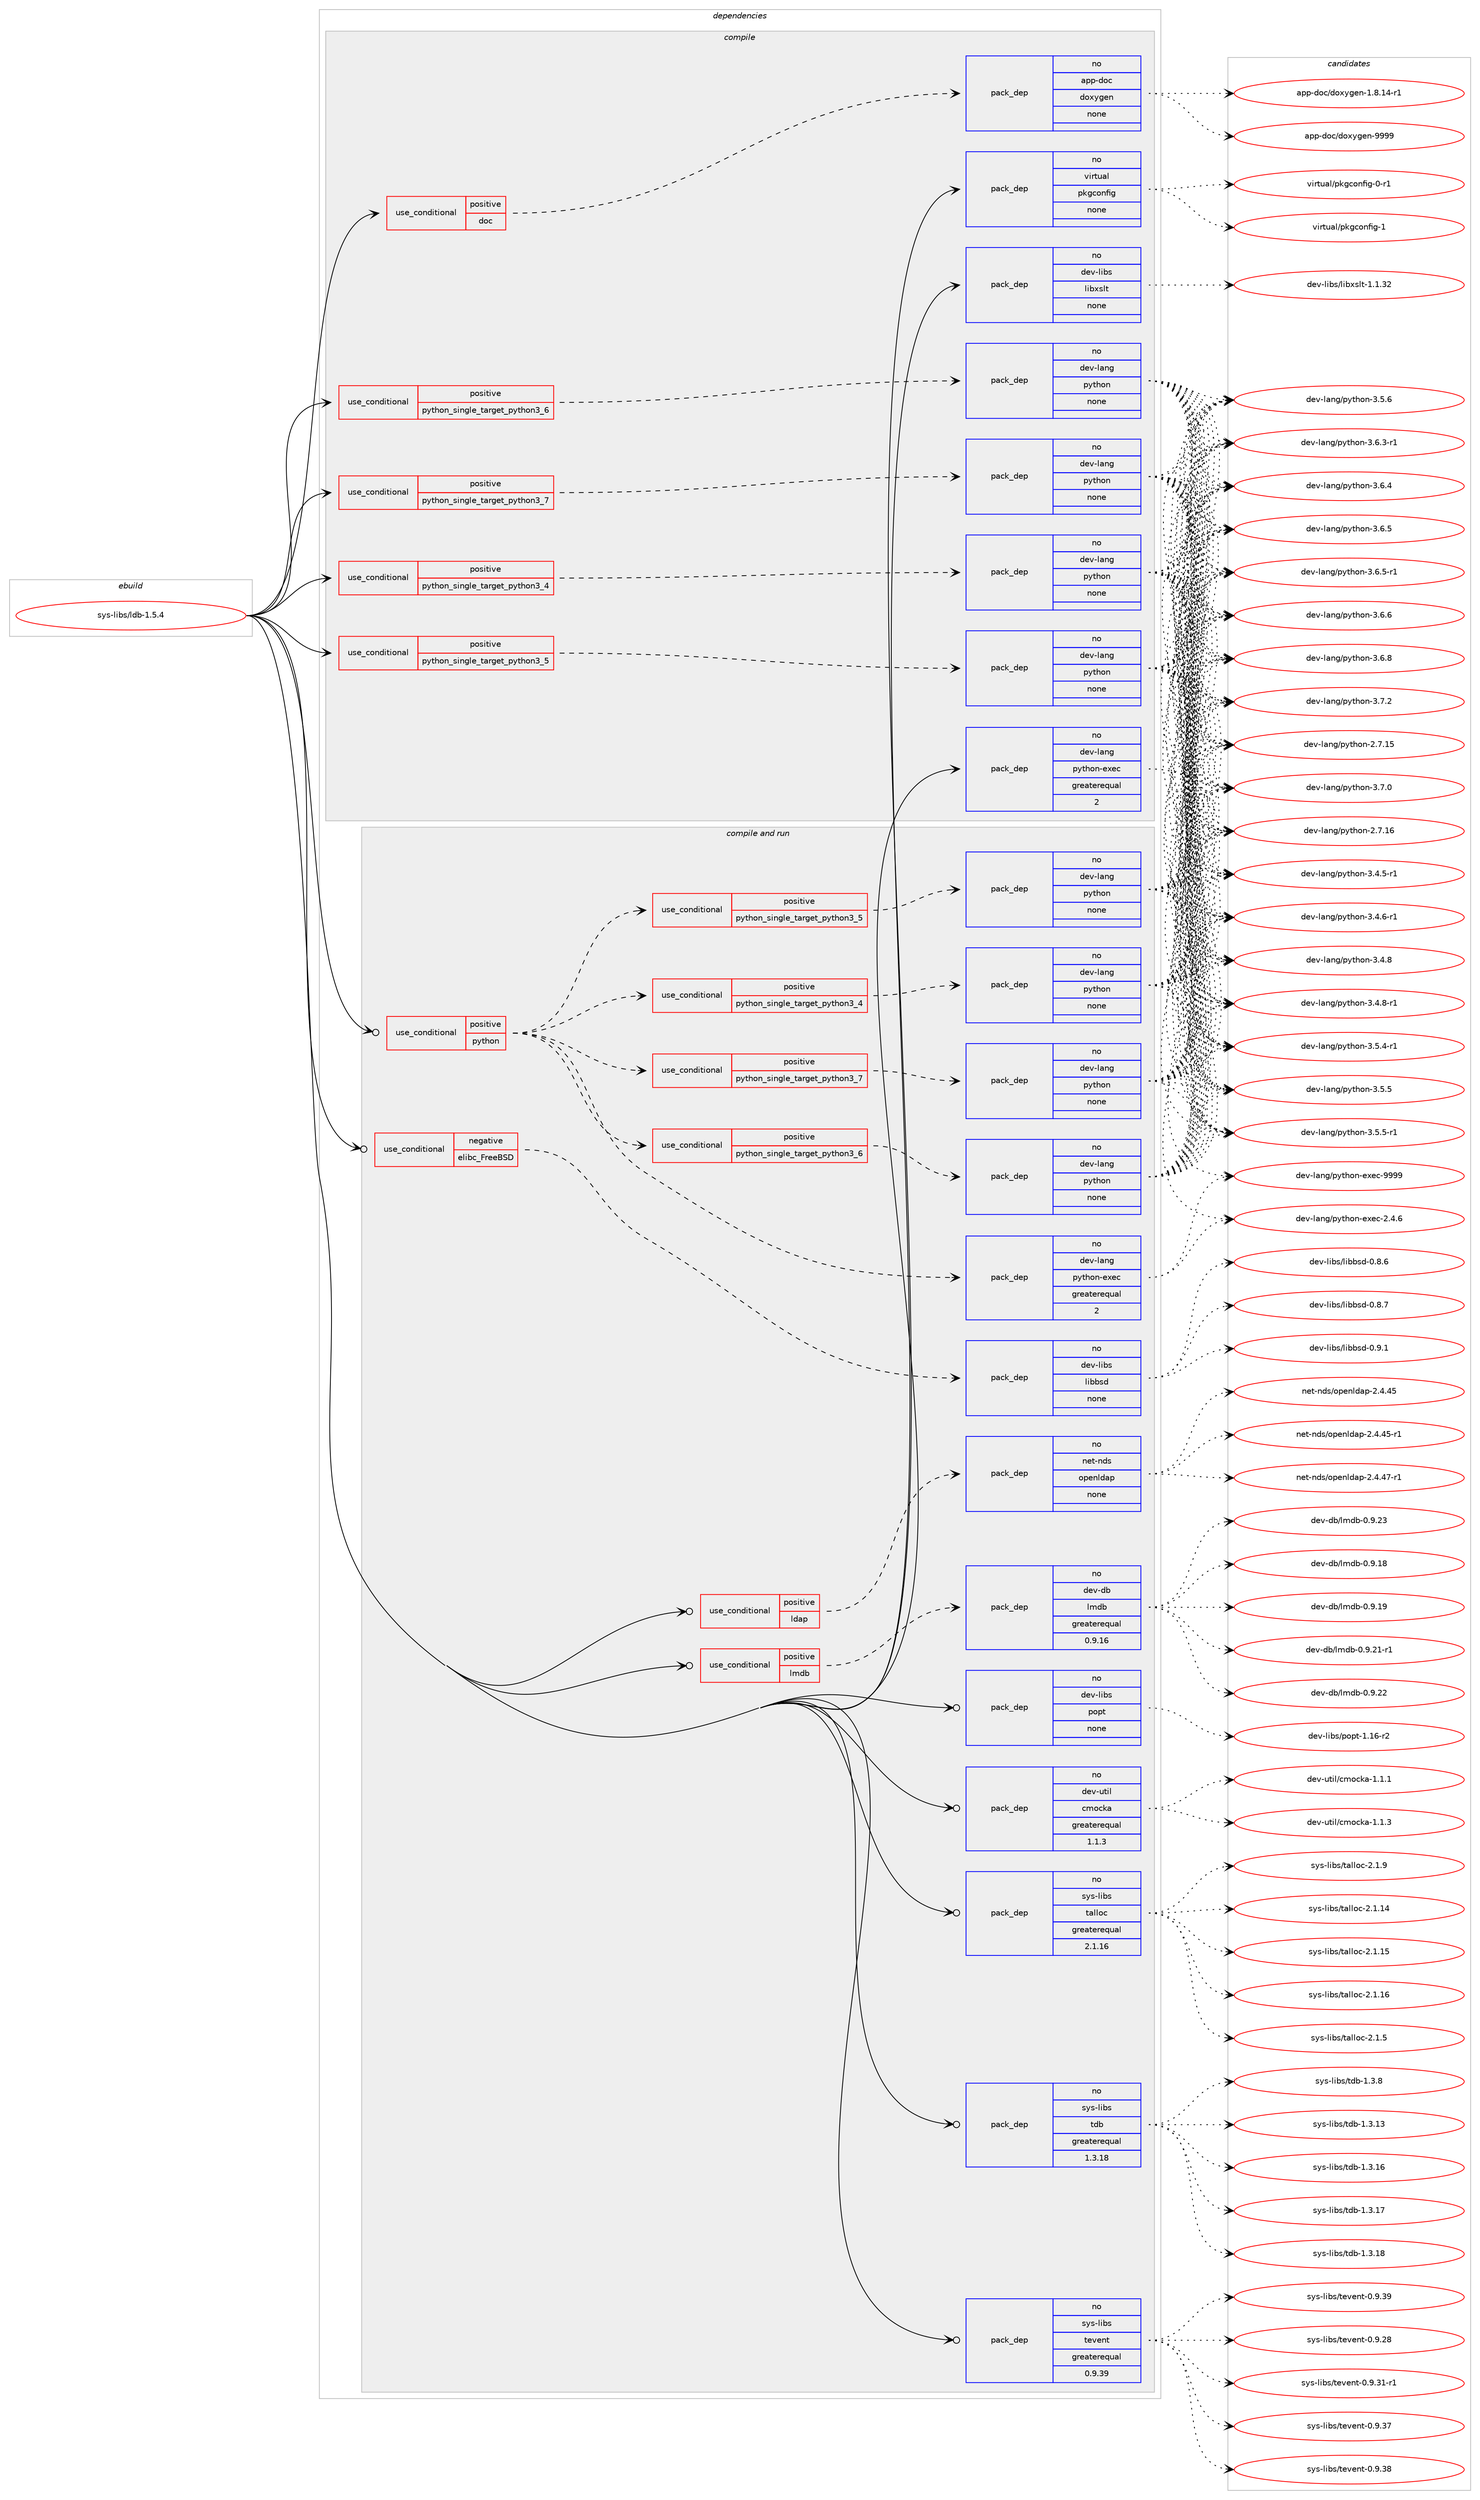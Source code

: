 digraph prolog {

# *************
# Graph options
# *************

newrank=true;
concentrate=true;
compound=true;
graph [rankdir=LR,fontname=Helvetica,fontsize=10,ranksep=1.5];#, ranksep=2.5, nodesep=0.2];
edge  [arrowhead=vee];
node  [fontname=Helvetica,fontsize=10];

# **********
# The ebuild
# **********

subgraph cluster_leftcol {
color=gray;
rank=same;
label=<<i>ebuild</i>>;
id [label="sys-libs/ldb-1.5.4", color=red, width=4, href="../sys-libs/ldb-1.5.4.svg"];
}

# ****************
# The dependencies
# ****************

subgraph cluster_midcol {
color=gray;
label=<<i>dependencies</i>>;
subgraph cluster_compile {
fillcolor="#eeeeee";
style=filled;
label=<<i>compile</i>>;
subgraph cond461772 {
dependency1737654 [label=<<TABLE BORDER="0" CELLBORDER="1" CELLSPACING="0" CELLPADDING="4"><TR><TD ROWSPAN="3" CELLPADDING="10">use_conditional</TD></TR><TR><TD>positive</TD></TR><TR><TD>doc</TD></TR></TABLE>>, shape=none, color=red];
subgraph pack1247271 {
dependency1737655 [label=<<TABLE BORDER="0" CELLBORDER="1" CELLSPACING="0" CELLPADDING="4" WIDTH="220"><TR><TD ROWSPAN="6" CELLPADDING="30">pack_dep</TD></TR><TR><TD WIDTH="110">no</TD></TR><TR><TD>app-doc</TD></TR><TR><TD>doxygen</TD></TR><TR><TD>none</TD></TR><TR><TD></TD></TR></TABLE>>, shape=none, color=blue];
}
dependency1737654:e -> dependency1737655:w [weight=20,style="dashed",arrowhead="vee"];
}
id:e -> dependency1737654:w [weight=20,style="solid",arrowhead="vee"];
subgraph cond461773 {
dependency1737656 [label=<<TABLE BORDER="0" CELLBORDER="1" CELLSPACING="0" CELLPADDING="4"><TR><TD ROWSPAN="3" CELLPADDING="10">use_conditional</TD></TR><TR><TD>positive</TD></TR><TR><TD>python_single_target_python3_4</TD></TR></TABLE>>, shape=none, color=red];
subgraph pack1247272 {
dependency1737657 [label=<<TABLE BORDER="0" CELLBORDER="1" CELLSPACING="0" CELLPADDING="4" WIDTH="220"><TR><TD ROWSPAN="6" CELLPADDING="30">pack_dep</TD></TR><TR><TD WIDTH="110">no</TD></TR><TR><TD>dev-lang</TD></TR><TR><TD>python</TD></TR><TR><TD>none</TD></TR><TR><TD></TD></TR></TABLE>>, shape=none, color=blue];
}
dependency1737656:e -> dependency1737657:w [weight=20,style="dashed",arrowhead="vee"];
}
id:e -> dependency1737656:w [weight=20,style="solid",arrowhead="vee"];
subgraph cond461774 {
dependency1737658 [label=<<TABLE BORDER="0" CELLBORDER="1" CELLSPACING="0" CELLPADDING="4"><TR><TD ROWSPAN="3" CELLPADDING="10">use_conditional</TD></TR><TR><TD>positive</TD></TR><TR><TD>python_single_target_python3_5</TD></TR></TABLE>>, shape=none, color=red];
subgraph pack1247273 {
dependency1737659 [label=<<TABLE BORDER="0" CELLBORDER="1" CELLSPACING="0" CELLPADDING="4" WIDTH="220"><TR><TD ROWSPAN="6" CELLPADDING="30">pack_dep</TD></TR><TR><TD WIDTH="110">no</TD></TR><TR><TD>dev-lang</TD></TR><TR><TD>python</TD></TR><TR><TD>none</TD></TR><TR><TD></TD></TR></TABLE>>, shape=none, color=blue];
}
dependency1737658:e -> dependency1737659:w [weight=20,style="dashed",arrowhead="vee"];
}
id:e -> dependency1737658:w [weight=20,style="solid",arrowhead="vee"];
subgraph cond461775 {
dependency1737660 [label=<<TABLE BORDER="0" CELLBORDER="1" CELLSPACING="0" CELLPADDING="4"><TR><TD ROWSPAN="3" CELLPADDING="10">use_conditional</TD></TR><TR><TD>positive</TD></TR><TR><TD>python_single_target_python3_6</TD></TR></TABLE>>, shape=none, color=red];
subgraph pack1247274 {
dependency1737661 [label=<<TABLE BORDER="0" CELLBORDER="1" CELLSPACING="0" CELLPADDING="4" WIDTH="220"><TR><TD ROWSPAN="6" CELLPADDING="30">pack_dep</TD></TR><TR><TD WIDTH="110">no</TD></TR><TR><TD>dev-lang</TD></TR><TR><TD>python</TD></TR><TR><TD>none</TD></TR><TR><TD></TD></TR></TABLE>>, shape=none, color=blue];
}
dependency1737660:e -> dependency1737661:w [weight=20,style="dashed",arrowhead="vee"];
}
id:e -> dependency1737660:w [weight=20,style="solid",arrowhead="vee"];
subgraph cond461776 {
dependency1737662 [label=<<TABLE BORDER="0" CELLBORDER="1" CELLSPACING="0" CELLPADDING="4"><TR><TD ROWSPAN="3" CELLPADDING="10">use_conditional</TD></TR><TR><TD>positive</TD></TR><TR><TD>python_single_target_python3_7</TD></TR></TABLE>>, shape=none, color=red];
subgraph pack1247275 {
dependency1737663 [label=<<TABLE BORDER="0" CELLBORDER="1" CELLSPACING="0" CELLPADDING="4" WIDTH="220"><TR><TD ROWSPAN="6" CELLPADDING="30">pack_dep</TD></TR><TR><TD WIDTH="110">no</TD></TR><TR><TD>dev-lang</TD></TR><TR><TD>python</TD></TR><TR><TD>none</TD></TR><TR><TD></TD></TR></TABLE>>, shape=none, color=blue];
}
dependency1737662:e -> dependency1737663:w [weight=20,style="dashed",arrowhead="vee"];
}
id:e -> dependency1737662:w [weight=20,style="solid",arrowhead="vee"];
subgraph pack1247276 {
dependency1737664 [label=<<TABLE BORDER="0" CELLBORDER="1" CELLSPACING="0" CELLPADDING="4" WIDTH="220"><TR><TD ROWSPAN="6" CELLPADDING="30">pack_dep</TD></TR><TR><TD WIDTH="110">no</TD></TR><TR><TD>dev-lang</TD></TR><TR><TD>python-exec</TD></TR><TR><TD>greaterequal</TD></TR><TR><TD>2</TD></TR></TABLE>>, shape=none, color=blue];
}
id:e -> dependency1737664:w [weight=20,style="solid",arrowhead="vee"];
subgraph pack1247277 {
dependency1737665 [label=<<TABLE BORDER="0" CELLBORDER="1" CELLSPACING="0" CELLPADDING="4" WIDTH="220"><TR><TD ROWSPAN="6" CELLPADDING="30">pack_dep</TD></TR><TR><TD WIDTH="110">no</TD></TR><TR><TD>dev-libs</TD></TR><TR><TD>libxslt</TD></TR><TR><TD>none</TD></TR><TR><TD></TD></TR></TABLE>>, shape=none, color=blue];
}
id:e -> dependency1737665:w [weight=20,style="solid",arrowhead="vee"];
subgraph pack1247278 {
dependency1737666 [label=<<TABLE BORDER="0" CELLBORDER="1" CELLSPACING="0" CELLPADDING="4" WIDTH="220"><TR><TD ROWSPAN="6" CELLPADDING="30">pack_dep</TD></TR><TR><TD WIDTH="110">no</TD></TR><TR><TD>virtual</TD></TR><TR><TD>pkgconfig</TD></TR><TR><TD>none</TD></TR><TR><TD></TD></TR></TABLE>>, shape=none, color=blue];
}
id:e -> dependency1737666:w [weight=20,style="solid",arrowhead="vee"];
}
subgraph cluster_compileandrun {
fillcolor="#eeeeee";
style=filled;
label=<<i>compile and run</i>>;
subgraph cond461777 {
dependency1737667 [label=<<TABLE BORDER="0" CELLBORDER="1" CELLSPACING="0" CELLPADDING="4"><TR><TD ROWSPAN="3" CELLPADDING="10">use_conditional</TD></TR><TR><TD>negative</TD></TR><TR><TD>elibc_FreeBSD</TD></TR></TABLE>>, shape=none, color=red];
subgraph pack1247279 {
dependency1737668 [label=<<TABLE BORDER="0" CELLBORDER="1" CELLSPACING="0" CELLPADDING="4" WIDTH="220"><TR><TD ROWSPAN="6" CELLPADDING="30">pack_dep</TD></TR><TR><TD WIDTH="110">no</TD></TR><TR><TD>dev-libs</TD></TR><TR><TD>libbsd</TD></TR><TR><TD>none</TD></TR><TR><TD></TD></TR></TABLE>>, shape=none, color=blue];
}
dependency1737667:e -> dependency1737668:w [weight=20,style="dashed",arrowhead="vee"];
}
id:e -> dependency1737667:w [weight=20,style="solid",arrowhead="odotvee"];
subgraph cond461778 {
dependency1737669 [label=<<TABLE BORDER="0" CELLBORDER="1" CELLSPACING="0" CELLPADDING="4"><TR><TD ROWSPAN="3" CELLPADDING="10">use_conditional</TD></TR><TR><TD>positive</TD></TR><TR><TD>ldap</TD></TR></TABLE>>, shape=none, color=red];
subgraph pack1247280 {
dependency1737670 [label=<<TABLE BORDER="0" CELLBORDER="1" CELLSPACING="0" CELLPADDING="4" WIDTH="220"><TR><TD ROWSPAN="6" CELLPADDING="30">pack_dep</TD></TR><TR><TD WIDTH="110">no</TD></TR><TR><TD>net-nds</TD></TR><TR><TD>openldap</TD></TR><TR><TD>none</TD></TR><TR><TD></TD></TR></TABLE>>, shape=none, color=blue];
}
dependency1737669:e -> dependency1737670:w [weight=20,style="dashed",arrowhead="vee"];
}
id:e -> dependency1737669:w [weight=20,style="solid",arrowhead="odotvee"];
subgraph cond461779 {
dependency1737671 [label=<<TABLE BORDER="0" CELLBORDER="1" CELLSPACING="0" CELLPADDING="4"><TR><TD ROWSPAN="3" CELLPADDING="10">use_conditional</TD></TR><TR><TD>positive</TD></TR><TR><TD>lmdb</TD></TR></TABLE>>, shape=none, color=red];
subgraph pack1247281 {
dependency1737672 [label=<<TABLE BORDER="0" CELLBORDER="1" CELLSPACING="0" CELLPADDING="4" WIDTH="220"><TR><TD ROWSPAN="6" CELLPADDING="30">pack_dep</TD></TR><TR><TD WIDTH="110">no</TD></TR><TR><TD>dev-db</TD></TR><TR><TD>lmdb</TD></TR><TR><TD>greaterequal</TD></TR><TR><TD>0.9.16</TD></TR></TABLE>>, shape=none, color=blue];
}
dependency1737671:e -> dependency1737672:w [weight=20,style="dashed",arrowhead="vee"];
}
id:e -> dependency1737671:w [weight=20,style="solid",arrowhead="odotvee"];
subgraph cond461780 {
dependency1737673 [label=<<TABLE BORDER="0" CELLBORDER="1" CELLSPACING="0" CELLPADDING="4"><TR><TD ROWSPAN="3" CELLPADDING="10">use_conditional</TD></TR><TR><TD>positive</TD></TR><TR><TD>python</TD></TR></TABLE>>, shape=none, color=red];
subgraph cond461781 {
dependency1737674 [label=<<TABLE BORDER="0" CELLBORDER="1" CELLSPACING="0" CELLPADDING="4"><TR><TD ROWSPAN="3" CELLPADDING="10">use_conditional</TD></TR><TR><TD>positive</TD></TR><TR><TD>python_single_target_python3_4</TD></TR></TABLE>>, shape=none, color=red];
subgraph pack1247282 {
dependency1737675 [label=<<TABLE BORDER="0" CELLBORDER="1" CELLSPACING="0" CELLPADDING="4" WIDTH="220"><TR><TD ROWSPAN="6" CELLPADDING="30">pack_dep</TD></TR><TR><TD WIDTH="110">no</TD></TR><TR><TD>dev-lang</TD></TR><TR><TD>python</TD></TR><TR><TD>none</TD></TR><TR><TD></TD></TR></TABLE>>, shape=none, color=blue];
}
dependency1737674:e -> dependency1737675:w [weight=20,style="dashed",arrowhead="vee"];
}
dependency1737673:e -> dependency1737674:w [weight=20,style="dashed",arrowhead="vee"];
subgraph cond461782 {
dependency1737676 [label=<<TABLE BORDER="0" CELLBORDER="1" CELLSPACING="0" CELLPADDING="4"><TR><TD ROWSPAN="3" CELLPADDING="10">use_conditional</TD></TR><TR><TD>positive</TD></TR><TR><TD>python_single_target_python3_5</TD></TR></TABLE>>, shape=none, color=red];
subgraph pack1247283 {
dependency1737677 [label=<<TABLE BORDER="0" CELLBORDER="1" CELLSPACING="0" CELLPADDING="4" WIDTH="220"><TR><TD ROWSPAN="6" CELLPADDING="30">pack_dep</TD></TR><TR><TD WIDTH="110">no</TD></TR><TR><TD>dev-lang</TD></TR><TR><TD>python</TD></TR><TR><TD>none</TD></TR><TR><TD></TD></TR></TABLE>>, shape=none, color=blue];
}
dependency1737676:e -> dependency1737677:w [weight=20,style="dashed",arrowhead="vee"];
}
dependency1737673:e -> dependency1737676:w [weight=20,style="dashed",arrowhead="vee"];
subgraph cond461783 {
dependency1737678 [label=<<TABLE BORDER="0" CELLBORDER="1" CELLSPACING="0" CELLPADDING="4"><TR><TD ROWSPAN="3" CELLPADDING="10">use_conditional</TD></TR><TR><TD>positive</TD></TR><TR><TD>python_single_target_python3_6</TD></TR></TABLE>>, shape=none, color=red];
subgraph pack1247284 {
dependency1737679 [label=<<TABLE BORDER="0" CELLBORDER="1" CELLSPACING="0" CELLPADDING="4" WIDTH="220"><TR><TD ROWSPAN="6" CELLPADDING="30">pack_dep</TD></TR><TR><TD WIDTH="110">no</TD></TR><TR><TD>dev-lang</TD></TR><TR><TD>python</TD></TR><TR><TD>none</TD></TR><TR><TD></TD></TR></TABLE>>, shape=none, color=blue];
}
dependency1737678:e -> dependency1737679:w [weight=20,style="dashed",arrowhead="vee"];
}
dependency1737673:e -> dependency1737678:w [weight=20,style="dashed",arrowhead="vee"];
subgraph cond461784 {
dependency1737680 [label=<<TABLE BORDER="0" CELLBORDER="1" CELLSPACING="0" CELLPADDING="4"><TR><TD ROWSPAN="3" CELLPADDING="10">use_conditional</TD></TR><TR><TD>positive</TD></TR><TR><TD>python_single_target_python3_7</TD></TR></TABLE>>, shape=none, color=red];
subgraph pack1247285 {
dependency1737681 [label=<<TABLE BORDER="0" CELLBORDER="1" CELLSPACING="0" CELLPADDING="4" WIDTH="220"><TR><TD ROWSPAN="6" CELLPADDING="30">pack_dep</TD></TR><TR><TD WIDTH="110">no</TD></TR><TR><TD>dev-lang</TD></TR><TR><TD>python</TD></TR><TR><TD>none</TD></TR><TR><TD></TD></TR></TABLE>>, shape=none, color=blue];
}
dependency1737680:e -> dependency1737681:w [weight=20,style="dashed",arrowhead="vee"];
}
dependency1737673:e -> dependency1737680:w [weight=20,style="dashed",arrowhead="vee"];
subgraph pack1247286 {
dependency1737682 [label=<<TABLE BORDER="0" CELLBORDER="1" CELLSPACING="0" CELLPADDING="4" WIDTH="220"><TR><TD ROWSPAN="6" CELLPADDING="30">pack_dep</TD></TR><TR><TD WIDTH="110">no</TD></TR><TR><TD>dev-lang</TD></TR><TR><TD>python-exec</TD></TR><TR><TD>greaterequal</TD></TR><TR><TD>2</TD></TR></TABLE>>, shape=none, color=blue];
}
dependency1737673:e -> dependency1737682:w [weight=20,style="dashed",arrowhead="vee"];
}
id:e -> dependency1737673:w [weight=20,style="solid",arrowhead="odotvee"];
subgraph pack1247287 {
dependency1737683 [label=<<TABLE BORDER="0" CELLBORDER="1" CELLSPACING="0" CELLPADDING="4" WIDTH="220"><TR><TD ROWSPAN="6" CELLPADDING="30">pack_dep</TD></TR><TR><TD WIDTH="110">no</TD></TR><TR><TD>dev-libs</TD></TR><TR><TD>popt</TD></TR><TR><TD>none</TD></TR><TR><TD></TD></TR></TABLE>>, shape=none, color=blue];
}
id:e -> dependency1737683:w [weight=20,style="solid",arrowhead="odotvee"];
subgraph pack1247288 {
dependency1737684 [label=<<TABLE BORDER="0" CELLBORDER="1" CELLSPACING="0" CELLPADDING="4" WIDTH="220"><TR><TD ROWSPAN="6" CELLPADDING="30">pack_dep</TD></TR><TR><TD WIDTH="110">no</TD></TR><TR><TD>dev-util</TD></TR><TR><TD>cmocka</TD></TR><TR><TD>greaterequal</TD></TR><TR><TD>1.1.3</TD></TR></TABLE>>, shape=none, color=blue];
}
id:e -> dependency1737684:w [weight=20,style="solid",arrowhead="odotvee"];
subgraph pack1247289 {
dependency1737685 [label=<<TABLE BORDER="0" CELLBORDER="1" CELLSPACING="0" CELLPADDING="4" WIDTH="220"><TR><TD ROWSPAN="6" CELLPADDING="30">pack_dep</TD></TR><TR><TD WIDTH="110">no</TD></TR><TR><TD>sys-libs</TD></TR><TR><TD>talloc</TD></TR><TR><TD>greaterequal</TD></TR><TR><TD>2.1.16</TD></TR></TABLE>>, shape=none, color=blue];
}
id:e -> dependency1737685:w [weight=20,style="solid",arrowhead="odotvee"];
subgraph pack1247290 {
dependency1737686 [label=<<TABLE BORDER="0" CELLBORDER="1" CELLSPACING="0" CELLPADDING="4" WIDTH="220"><TR><TD ROWSPAN="6" CELLPADDING="30">pack_dep</TD></TR><TR><TD WIDTH="110">no</TD></TR><TR><TD>sys-libs</TD></TR><TR><TD>tdb</TD></TR><TR><TD>greaterequal</TD></TR><TR><TD>1.3.18</TD></TR></TABLE>>, shape=none, color=blue];
}
id:e -> dependency1737686:w [weight=20,style="solid",arrowhead="odotvee"];
subgraph pack1247291 {
dependency1737687 [label=<<TABLE BORDER="0" CELLBORDER="1" CELLSPACING="0" CELLPADDING="4" WIDTH="220"><TR><TD ROWSPAN="6" CELLPADDING="30">pack_dep</TD></TR><TR><TD WIDTH="110">no</TD></TR><TR><TD>sys-libs</TD></TR><TR><TD>tevent</TD></TR><TR><TD>greaterequal</TD></TR><TR><TD>0.9.39</TD></TR></TABLE>>, shape=none, color=blue];
}
id:e -> dependency1737687:w [weight=20,style="solid",arrowhead="odotvee"];
}
subgraph cluster_run {
fillcolor="#eeeeee";
style=filled;
label=<<i>run</i>>;
}
}

# **************
# The candidates
# **************

subgraph cluster_choices {
rank=same;
color=gray;
label=<<i>candidates</i>>;

subgraph choice1247271 {
color=black;
nodesep=1;
choice97112112451001119947100111120121103101110454946564649524511449 [label="app-doc/doxygen-1.8.14-r1", color=red, width=4,href="../app-doc/doxygen-1.8.14-r1.svg"];
choice971121124510011199471001111201211031011104557575757 [label="app-doc/doxygen-9999", color=red, width=4,href="../app-doc/doxygen-9999.svg"];
dependency1737655:e -> choice97112112451001119947100111120121103101110454946564649524511449:w [style=dotted,weight="100"];
dependency1737655:e -> choice971121124510011199471001111201211031011104557575757:w [style=dotted,weight="100"];
}
subgraph choice1247272 {
color=black;
nodesep=1;
choice10010111845108971101034711212111610411111045504655464953 [label="dev-lang/python-2.7.15", color=red, width=4,href="../dev-lang/python-2.7.15.svg"];
choice10010111845108971101034711212111610411111045504655464954 [label="dev-lang/python-2.7.16", color=red, width=4,href="../dev-lang/python-2.7.16.svg"];
choice1001011184510897110103471121211161041111104551465246534511449 [label="dev-lang/python-3.4.5-r1", color=red, width=4,href="../dev-lang/python-3.4.5-r1.svg"];
choice1001011184510897110103471121211161041111104551465246544511449 [label="dev-lang/python-3.4.6-r1", color=red, width=4,href="../dev-lang/python-3.4.6-r1.svg"];
choice100101118451089711010347112121116104111110455146524656 [label="dev-lang/python-3.4.8", color=red, width=4,href="../dev-lang/python-3.4.8.svg"];
choice1001011184510897110103471121211161041111104551465246564511449 [label="dev-lang/python-3.4.8-r1", color=red, width=4,href="../dev-lang/python-3.4.8-r1.svg"];
choice1001011184510897110103471121211161041111104551465346524511449 [label="dev-lang/python-3.5.4-r1", color=red, width=4,href="../dev-lang/python-3.5.4-r1.svg"];
choice100101118451089711010347112121116104111110455146534653 [label="dev-lang/python-3.5.5", color=red, width=4,href="../dev-lang/python-3.5.5.svg"];
choice1001011184510897110103471121211161041111104551465346534511449 [label="dev-lang/python-3.5.5-r1", color=red, width=4,href="../dev-lang/python-3.5.5-r1.svg"];
choice100101118451089711010347112121116104111110455146534654 [label="dev-lang/python-3.5.6", color=red, width=4,href="../dev-lang/python-3.5.6.svg"];
choice1001011184510897110103471121211161041111104551465446514511449 [label="dev-lang/python-3.6.3-r1", color=red, width=4,href="../dev-lang/python-3.6.3-r1.svg"];
choice100101118451089711010347112121116104111110455146544652 [label="dev-lang/python-3.6.4", color=red, width=4,href="../dev-lang/python-3.6.4.svg"];
choice100101118451089711010347112121116104111110455146544653 [label="dev-lang/python-3.6.5", color=red, width=4,href="../dev-lang/python-3.6.5.svg"];
choice1001011184510897110103471121211161041111104551465446534511449 [label="dev-lang/python-3.6.5-r1", color=red, width=4,href="../dev-lang/python-3.6.5-r1.svg"];
choice100101118451089711010347112121116104111110455146544654 [label="dev-lang/python-3.6.6", color=red, width=4,href="../dev-lang/python-3.6.6.svg"];
choice100101118451089711010347112121116104111110455146544656 [label="dev-lang/python-3.6.8", color=red, width=4,href="../dev-lang/python-3.6.8.svg"];
choice100101118451089711010347112121116104111110455146554648 [label="dev-lang/python-3.7.0", color=red, width=4,href="../dev-lang/python-3.7.0.svg"];
choice100101118451089711010347112121116104111110455146554650 [label="dev-lang/python-3.7.2", color=red, width=4,href="../dev-lang/python-3.7.2.svg"];
dependency1737657:e -> choice10010111845108971101034711212111610411111045504655464953:w [style=dotted,weight="100"];
dependency1737657:e -> choice10010111845108971101034711212111610411111045504655464954:w [style=dotted,weight="100"];
dependency1737657:e -> choice1001011184510897110103471121211161041111104551465246534511449:w [style=dotted,weight="100"];
dependency1737657:e -> choice1001011184510897110103471121211161041111104551465246544511449:w [style=dotted,weight="100"];
dependency1737657:e -> choice100101118451089711010347112121116104111110455146524656:w [style=dotted,weight="100"];
dependency1737657:e -> choice1001011184510897110103471121211161041111104551465246564511449:w [style=dotted,weight="100"];
dependency1737657:e -> choice1001011184510897110103471121211161041111104551465346524511449:w [style=dotted,weight="100"];
dependency1737657:e -> choice100101118451089711010347112121116104111110455146534653:w [style=dotted,weight="100"];
dependency1737657:e -> choice1001011184510897110103471121211161041111104551465346534511449:w [style=dotted,weight="100"];
dependency1737657:e -> choice100101118451089711010347112121116104111110455146534654:w [style=dotted,weight="100"];
dependency1737657:e -> choice1001011184510897110103471121211161041111104551465446514511449:w [style=dotted,weight="100"];
dependency1737657:e -> choice100101118451089711010347112121116104111110455146544652:w [style=dotted,weight="100"];
dependency1737657:e -> choice100101118451089711010347112121116104111110455146544653:w [style=dotted,weight="100"];
dependency1737657:e -> choice1001011184510897110103471121211161041111104551465446534511449:w [style=dotted,weight="100"];
dependency1737657:e -> choice100101118451089711010347112121116104111110455146544654:w [style=dotted,weight="100"];
dependency1737657:e -> choice100101118451089711010347112121116104111110455146544656:w [style=dotted,weight="100"];
dependency1737657:e -> choice100101118451089711010347112121116104111110455146554648:w [style=dotted,weight="100"];
dependency1737657:e -> choice100101118451089711010347112121116104111110455146554650:w [style=dotted,weight="100"];
}
subgraph choice1247273 {
color=black;
nodesep=1;
choice10010111845108971101034711212111610411111045504655464953 [label="dev-lang/python-2.7.15", color=red, width=4,href="../dev-lang/python-2.7.15.svg"];
choice10010111845108971101034711212111610411111045504655464954 [label="dev-lang/python-2.7.16", color=red, width=4,href="../dev-lang/python-2.7.16.svg"];
choice1001011184510897110103471121211161041111104551465246534511449 [label="dev-lang/python-3.4.5-r1", color=red, width=4,href="../dev-lang/python-3.4.5-r1.svg"];
choice1001011184510897110103471121211161041111104551465246544511449 [label="dev-lang/python-3.4.6-r1", color=red, width=4,href="../dev-lang/python-3.4.6-r1.svg"];
choice100101118451089711010347112121116104111110455146524656 [label="dev-lang/python-3.4.8", color=red, width=4,href="../dev-lang/python-3.4.8.svg"];
choice1001011184510897110103471121211161041111104551465246564511449 [label="dev-lang/python-3.4.8-r1", color=red, width=4,href="../dev-lang/python-3.4.8-r1.svg"];
choice1001011184510897110103471121211161041111104551465346524511449 [label="dev-lang/python-3.5.4-r1", color=red, width=4,href="../dev-lang/python-3.5.4-r1.svg"];
choice100101118451089711010347112121116104111110455146534653 [label="dev-lang/python-3.5.5", color=red, width=4,href="../dev-lang/python-3.5.5.svg"];
choice1001011184510897110103471121211161041111104551465346534511449 [label="dev-lang/python-3.5.5-r1", color=red, width=4,href="../dev-lang/python-3.5.5-r1.svg"];
choice100101118451089711010347112121116104111110455146534654 [label="dev-lang/python-3.5.6", color=red, width=4,href="../dev-lang/python-3.5.6.svg"];
choice1001011184510897110103471121211161041111104551465446514511449 [label="dev-lang/python-3.6.3-r1", color=red, width=4,href="../dev-lang/python-3.6.3-r1.svg"];
choice100101118451089711010347112121116104111110455146544652 [label="dev-lang/python-3.6.4", color=red, width=4,href="../dev-lang/python-3.6.4.svg"];
choice100101118451089711010347112121116104111110455146544653 [label="dev-lang/python-3.6.5", color=red, width=4,href="../dev-lang/python-3.6.5.svg"];
choice1001011184510897110103471121211161041111104551465446534511449 [label="dev-lang/python-3.6.5-r1", color=red, width=4,href="../dev-lang/python-3.6.5-r1.svg"];
choice100101118451089711010347112121116104111110455146544654 [label="dev-lang/python-3.6.6", color=red, width=4,href="../dev-lang/python-3.6.6.svg"];
choice100101118451089711010347112121116104111110455146544656 [label="dev-lang/python-3.6.8", color=red, width=4,href="../dev-lang/python-3.6.8.svg"];
choice100101118451089711010347112121116104111110455146554648 [label="dev-lang/python-3.7.0", color=red, width=4,href="../dev-lang/python-3.7.0.svg"];
choice100101118451089711010347112121116104111110455146554650 [label="dev-lang/python-3.7.2", color=red, width=4,href="../dev-lang/python-3.7.2.svg"];
dependency1737659:e -> choice10010111845108971101034711212111610411111045504655464953:w [style=dotted,weight="100"];
dependency1737659:e -> choice10010111845108971101034711212111610411111045504655464954:w [style=dotted,weight="100"];
dependency1737659:e -> choice1001011184510897110103471121211161041111104551465246534511449:w [style=dotted,weight="100"];
dependency1737659:e -> choice1001011184510897110103471121211161041111104551465246544511449:w [style=dotted,weight="100"];
dependency1737659:e -> choice100101118451089711010347112121116104111110455146524656:w [style=dotted,weight="100"];
dependency1737659:e -> choice1001011184510897110103471121211161041111104551465246564511449:w [style=dotted,weight="100"];
dependency1737659:e -> choice1001011184510897110103471121211161041111104551465346524511449:w [style=dotted,weight="100"];
dependency1737659:e -> choice100101118451089711010347112121116104111110455146534653:w [style=dotted,weight="100"];
dependency1737659:e -> choice1001011184510897110103471121211161041111104551465346534511449:w [style=dotted,weight="100"];
dependency1737659:e -> choice100101118451089711010347112121116104111110455146534654:w [style=dotted,weight="100"];
dependency1737659:e -> choice1001011184510897110103471121211161041111104551465446514511449:w [style=dotted,weight="100"];
dependency1737659:e -> choice100101118451089711010347112121116104111110455146544652:w [style=dotted,weight="100"];
dependency1737659:e -> choice100101118451089711010347112121116104111110455146544653:w [style=dotted,weight="100"];
dependency1737659:e -> choice1001011184510897110103471121211161041111104551465446534511449:w [style=dotted,weight="100"];
dependency1737659:e -> choice100101118451089711010347112121116104111110455146544654:w [style=dotted,weight="100"];
dependency1737659:e -> choice100101118451089711010347112121116104111110455146544656:w [style=dotted,weight="100"];
dependency1737659:e -> choice100101118451089711010347112121116104111110455146554648:w [style=dotted,weight="100"];
dependency1737659:e -> choice100101118451089711010347112121116104111110455146554650:w [style=dotted,weight="100"];
}
subgraph choice1247274 {
color=black;
nodesep=1;
choice10010111845108971101034711212111610411111045504655464953 [label="dev-lang/python-2.7.15", color=red, width=4,href="../dev-lang/python-2.7.15.svg"];
choice10010111845108971101034711212111610411111045504655464954 [label="dev-lang/python-2.7.16", color=red, width=4,href="../dev-lang/python-2.7.16.svg"];
choice1001011184510897110103471121211161041111104551465246534511449 [label="dev-lang/python-3.4.5-r1", color=red, width=4,href="../dev-lang/python-3.4.5-r1.svg"];
choice1001011184510897110103471121211161041111104551465246544511449 [label="dev-lang/python-3.4.6-r1", color=red, width=4,href="../dev-lang/python-3.4.6-r1.svg"];
choice100101118451089711010347112121116104111110455146524656 [label="dev-lang/python-3.4.8", color=red, width=4,href="../dev-lang/python-3.4.8.svg"];
choice1001011184510897110103471121211161041111104551465246564511449 [label="dev-lang/python-3.4.8-r1", color=red, width=4,href="../dev-lang/python-3.4.8-r1.svg"];
choice1001011184510897110103471121211161041111104551465346524511449 [label="dev-lang/python-3.5.4-r1", color=red, width=4,href="../dev-lang/python-3.5.4-r1.svg"];
choice100101118451089711010347112121116104111110455146534653 [label="dev-lang/python-3.5.5", color=red, width=4,href="../dev-lang/python-3.5.5.svg"];
choice1001011184510897110103471121211161041111104551465346534511449 [label="dev-lang/python-3.5.5-r1", color=red, width=4,href="../dev-lang/python-3.5.5-r1.svg"];
choice100101118451089711010347112121116104111110455146534654 [label="dev-lang/python-3.5.6", color=red, width=4,href="../dev-lang/python-3.5.6.svg"];
choice1001011184510897110103471121211161041111104551465446514511449 [label="dev-lang/python-3.6.3-r1", color=red, width=4,href="../dev-lang/python-3.6.3-r1.svg"];
choice100101118451089711010347112121116104111110455146544652 [label="dev-lang/python-3.6.4", color=red, width=4,href="../dev-lang/python-3.6.4.svg"];
choice100101118451089711010347112121116104111110455146544653 [label="dev-lang/python-3.6.5", color=red, width=4,href="../dev-lang/python-3.6.5.svg"];
choice1001011184510897110103471121211161041111104551465446534511449 [label="dev-lang/python-3.6.5-r1", color=red, width=4,href="../dev-lang/python-3.6.5-r1.svg"];
choice100101118451089711010347112121116104111110455146544654 [label="dev-lang/python-3.6.6", color=red, width=4,href="../dev-lang/python-3.6.6.svg"];
choice100101118451089711010347112121116104111110455146544656 [label="dev-lang/python-3.6.8", color=red, width=4,href="../dev-lang/python-3.6.8.svg"];
choice100101118451089711010347112121116104111110455146554648 [label="dev-lang/python-3.7.0", color=red, width=4,href="../dev-lang/python-3.7.0.svg"];
choice100101118451089711010347112121116104111110455146554650 [label="dev-lang/python-3.7.2", color=red, width=4,href="../dev-lang/python-3.7.2.svg"];
dependency1737661:e -> choice10010111845108971101034711212111610411111045504655464953:w [style=dotted,weight="100"];
dependency1737661:e -> choice10010111845108971101034711212111610411111045504655464954:w [style=dotted,weight="100"];
dependency1737661:e -> choice1001011184510897110103471121211161041111104551465246534511449:w [style=dotted,weight="100"];
dependency1737661:e -> choice1001011184510897110103471121211161041111104551465246544511449:w [style=dotted,weight="100"];
dependency1737661:e -> choice100101118451089711010347112121116104111110455146524656:w [style=dotted,weight="100"];
dependency1737661:e -> choice1001011184510897110103471121211161041111104551465246564511449:w [style=dotted,weight="100"];
dependency1737661:e -> choice1001011184510897110103471121211161041111104551465346524511449:w [style=dotted,weight="100"];
dependency1737661:e -> choice100101118451089711010347112121116104111110455146534653:w [style=dotted,weight="100"];
dependency1737661:e -> choice1001011184510897110103471121211161041111104551465346534511449:w [style=dotted,weight="100"];
dependency1737661:e -> choice100101118451089711010347112121116104111110455146534654:w [style=dotted,weight="100"];
dependency1737661:e -> choice1001011184510897110103471121211161041111104551465446514511449:w [style=dotted,weight="100"];
dependency1737661:e -> choice100101118451089711010347112121116104111110455146544652:w [style=dotted,weight="100"];
dependency1737661:e -> choice100101118451089711010347112121116104111110455146544653:w [style=dotted,weight="100"];
dependency1737661:e -> choice1001011184510897110103471121211161041111104551465446534511449:w [style=dotted,weight="100"];
dependency1737661:e -> choice100101118451089711010347112121116104111110455146544654:w [style=dotted,weight="100"];
dependency1737661:e -> choice100101118451089711010347112121116104111110455146544656:w [style=dotted,weight="100"];
dependency1737661:e -> choice100101118451089711010347112121116104111110455146554648:w [style=dotted,weight="100"];
dependency1737661:e -> choice100101118451089711010347112121116104111110455146554650:w [style=dotted,weight="100"];
}
subgraph choice1247275 {
color=black;
nodesep=1;
choice10010111845108971101034711212111610411111045504655464953 [label="dev-lang/python-2.7.15", color=red, width=4,href="../dev-lang/python-2.7.15.svg"];
choice10010111845108971101034711212111610411111045504655464954 [label="dev-lang/python-2.7.16", color=red, width=4,href="../dev-lang/python-2.7.16.svg"];
choice1001011184510897110103471121211161041111104551465246534511449 [label="dev-lang/python-3.4.5-r1", color=red, width=4,href="../dev-lang/python-3.4.5-r1.svg"];
choice1001011184510897110103471121211161041111104551465246544511449 [label="dev-lang/python-3.4.6-r1", color=red, width=4,href="../dev-lang/python-3.4.6-r1.svg"];
choice100101118451089711010347112121116104111110455146524656 [label="dev-lang/python-3.4.8", color=red, width=4,href="../dev-lang/python-3.4.8.svg"];
choice1001011184510897110103471121211161041111104551465246564511449 [label="dev-lang/python-3.4.8-r1", color=red, width=4,href="../dev-lang/python-3.4.8-r1.svg"];
choice1001011184510897110103471121211161041111104551465346524511449 [label="dev-lang/python-3.5.4-r1", color=red, width=4,href="../dev-lang/python-3.5.4-r1.svg"];
choice100101118451089711010347112121116104111110455146534653 [label="dev-lang/python-3.5.5", color=red, width=4,href="../dev-lang/python-3.5.5.svg"];
choice1001011184510897110103471121211161041111104551465346534511449 [label="dev-lang/python-3.5.5-r1", color=red, width=4,href="../dev-lang/python-3.5.5-r1.svg"];
choice100101118451089711010347112121116104111110455146534654 [label="dev-lang/python-3.5.6", color=red, width=4,href="../dev-lang/python-3.5.6.svg"];
choice1001011184510897110103471121211161041111104551465446514511449 [label="dev-lang/python-3.6.3-r1", color=red, width=4,href="../dev-lang/python-3.6.3-r1.svg"];
choice100101118451089711010347112121116104111110455146544652 [label="dev-lang/python-3.6.4", color=red, width=4,href="../dev-lang/python-3.6.4.svg"];
choice100101118451089711010347112121116104111110455146544653 [label="dev-lang/python-3.6.5", color=red, width=4,href="../dev-lang/python-3.6.5.svg"];
choice1001011184510897110103471121211161041111104551465446534511449 [label="dev-lang/python-3.6.5-r1", color=red, width=4,href="../dev-lang/python-3.6.5-r1.svg"];
choice100101118451089711010347112121116104111110455146544654 [label="dev-lang/python-3.6.6", color=red, width=4,href="../dev-lang/python-3.6.6.svg"];
choice100101118451089711010347112121116104111110455146544656 [label="dev-lang/python-3.6.8", color=red, width=4,href="../dev-lang/python-3.6.8.svg"];
choice100101118451089711010347112121116104111110455146554648 [label="dev-lang/python-3.7.0", color=red, width=4,href="../dev-lang/python-3.7.0.svg"];
choice100101118451089711010347112121116104111110455146554650 [label="dev-lang/python-3.7.2", color=red, width=4,href="../dev-lang/python-3.7.2.svg"];
dependency1737663:e -> choice10010111845108971101034711212111610411111045504655464953:w [style=dotted,weight="100"];
dependency1737663:e -> choice10010111845108971101034711212111610411111045504655464954:w [style=dotted,weight="100"];
dependency1737663:e -> choice1001011184510897110103471121211161041111104551465246534511449:w [style=dotted,weight="100"];
dependency1737663:e -> choice1001011184510897110103471121211161041111104551465246544511449:w [style=dotted,weight="100"];
dependency1737663:e -> choice100101118451089711010347112121116104111110455146524656:w [style=dotted,weight="100"];
dependency1737663:e -> choice1001011184510897110103471121211161041111104551465246564511449:w [style=dotted,weight="100"];
dependency1737663:e -> choice1001011184510897110103471121211161041111104551465346524511449:w [style=dotted,weight="100"];
dependency1737663:e -> choice100101118451089711010347112121116104111110455146534653:w [style=dotted,weight="100"];
dependency1737663:e -> choice1001011184510897110103471121211161041111104551465346534511449:w [style=dotted,weight="100"];
dependency1737663:e -> choice100101118451089711010347112121116104111110455146534654:w [style=dotted,weight="100"];
dependency1737663:e -> choice1001011184510897110103471121211161041111104551465446514511449:w [style=dotted,weight="100"];
dependency1737663:e -> choice100101118451089711010347112121116104111110455146544652:w [style=dotted,weight="100"];
dependency1737663:e -> choice100101118451089711010347112121116104111110455146544653:w [style=dotted,weight="100"];
dependency1737663:e -> choice1001011184510897110103471121211161041111104551465446534511449:w [style=dotted,weight="100"];
dependency1737663:e -> choice100101118451089711010347112121116104111110455146544654:w [style=dotted,weight="100"];
dependency1737663:e -> choice100101118451089711010347112121116104111110455146544656:w [style=dotted,weight="100"];
dependency1737663:e -> choice100101118451089711010347112121116104111110455146554648:w [style=dotted,weight="100"];
dependency1737663:e -> choice100101118451089711010347112121116104111110455146554650:w [style=dotted,weight="100"];
}
subgraph choice1247276 {
color=black;
nodesep=1;
choice1001011184510897110103471121211161041111104510112010199455046524654 [label="dev-lang/python-exec-2.4.6", color=red, width=4,href="../dev-lang/python-exec-2.4.6.svg"];
choice10010111845108971101034711212111610411111045101120101994557575757 [label="dev-lang/python-exec-9999", color=red, width=4,href="../dev-lang/python-exec-9999.svg"];
dependency1737664:e -> choice1001011184510897110103471121211161041111104510112010199455046524654:w [style=dotted,weight="100"];
dependency1737664:e -> choice10010111845108971101034711212111610411111045101120101994557575757:w [style=dotted,weight="100"];
}
subgraph choice1247277 {
color=black;
nodesep=1;
choice1001011184510810598115471081059812011510811645494649465150 [label="dev-libs/libxslt-1.1.32", color=red, width=4,href="../dev-libs/libxslt-1.1.32.svg"];
dependency1737665:e -> choice1001011184510810598115471081059812011510811645494649465150:w [style=dotted,weight="100"];
}
subgraph choice1247278 {
color=black;
nodesep=1;
choice11810511411611797108471121071039911111010210510345484511449 [label="virtual/pkgconfig-0-r1", color=red, width=4,href="../virtual/pkgconfig-0-r1.svg"];
choice1181051141161179710847112107103991111101021051034549 [label="virtual/pkgconfig-1", color=red, width=4,href="../virtual/pkgconfig-1.svg"];
dependency1737666:e -> choice11810511411611797108471121071039911111010210510345484511449:w [style=dotted,weight="100"];
dependency1737666:e -> choice1181051141161179710847112107103991111101021051034549:w [style=dotted,weight="100"];
}
subgraph choice1247279 {
color=black;
nodesep=1;
choice1001011184510810598115471081059898115100454846564654 [label="dev-libs/libbsd-0.8.6", color=red, width=4,href="../dev-libs/libbsd-0.8.6.svg"];
choice1001011184510810598115471081059898115100454846564655 [label="dev-libs/libbsd-0.8.7", color=red, width=4,href="../dev-libs/libbsd-0.8.7.svg"];
choice1001011184510810598115471081059898115100454846574649 [label="dev-libs/libbsd-0.9.1", color=red, width=4,href="../dev-libs/libbsd-0.9.1.svg"];
dependency1737668:e -> choice1001011184510810598115471081059898115100454846564654:w [style=dotted,weight="100"];
dependency1737668:e -> choice1001011184510810598115471081059898115100454846564655:w [style=dotted,weight="100"];
dependency1737668:e -> choice1001011184510810598115471081059898115100454846574649:w [style=dotted,weight="100"];
}
subgraph choice1247280 {
color=black;
nodesep=1;
choice11010111645110100115471111121011101081009711245504652465253 [label="net-nds/openldap-2.4.45", color=red, width=4,href="../net-nds/openldap-2.4.45.svg"];
choice110101116451101001154711111210111010810097112455046524652534511449 [label="net-nds/openldap-2.4.45-r1", color=red, width=4,href="../net-nds/openldap-2.4.45-r1.svg"];
choice110101116451101001154711111210111010810097112455046524652554511449 [label="net-nds/openldap-2.4.47-r1", color=red, width=4,href="../net-nds/openldap-2.4.47-r1.svg"];
dependency1737670:e -> choice11010111645110100115471111121011101081009711245504652465253:w [style=dotted,weight="100"];
dependency1737670:e -> choice110101116451101001154711111210111010810097112455046524652534511449:w [style=dotted,weight="100"];
dependency1737670:e -> choice110101116451101001154711111210111010810097112455046524652554511449:w [style=dotted,weight="100"];
}
subgraph choice1247281 {
color=black;
nodesep=1;
choice1001011184510098471081091009845484657464956 [label="dev-db/lmdb-0.9.18", color=red, width=4,href="../dev-db/lmdb-0.9.18.svg"];
choice1001011184510098471081091009845484657464957 [label="dev-db/lmdb-0.9.19", color=red, width=4,href="../dev-db/lmdb-0.9.19.svg"];
choice10010111845100984710810910098454846574650494511449 [label="dev-db/lmdb-0.9.21-r1", color=red, width=4,href="../dev-db/lmdb-0.9.21-r1.svg"];
choice1001011184510098471081091009845484657465050 [label="dev-db/lmdb-0.9.22", color=red, width=4,href="../dev-db/lmdb-0.9.22.svg"];
choice1001011184510098471081091009845484657465051 [label="dev-db/lmdb-0.9.23", color=red, width=4,href="../dev-db/lmdb-0.9.23.svg"];
dependency1737672:e -> choice1001011184510098471081091009845484657464956:w [style=dotted,weight="100"];
dependency1737672:e -> choice1001011184510098471081091009845484657464957:w [style=dotted,weight="100"];
dependency1737672:e -> choice10010111845100984710810910098454846574650494511449:w [style=dotted,weight="100"];
dependency1737672:e -> choice1001011184510098471081091009845484657465050:w [style=dotted,weight="100"];
dependency1737672:e -> choice1001011184510098471081091009845484657465051:w [style=dotted,weight="100"];
}
subgraph choice1247282 {
color=black;
nodesep=1;
choice10010111845108971101034711212111610411111045504655464953 [label="dev-lang/python-2.7.15", color=red, width=4,href="../dev-lang/python-2.7.15.svg"];
choice10010111845108971101034711212111610411111045504655464954 [label="dev-lang/python-2.7.16", color=red, width=4,href="../dev-lang/python-2.7.16.svg"];
choice1001011184510897110103471121211161041111104551465246534511449 [label="dev-lang/python-3.4.5-r1", color=red, width=4,href="../dev-lang/python-3.4.5-r1.svg"];
choice1001011184510897110103471121211161041111104551465246544511449 [label="dev-lang/python-3.4.6-r1", color=red, width=4,href="../dev-lang/python-3.4.6-r1.svg"];
choice100101118451089711010347112121116104111110455146524656 [label="dev-lang/python-3.4.8", color=red, width=4,href="../dev-lang/python-3.4.8.svg"];
choice1001011184510897110103471121211161041111104551465246564511449 [label="dev-lang/python-3.4.8-r1", color=red, width=4,href="../dev-lang/python-3.4.8-r1.svg"];
choice1001011184510897110103471121211161041111104551465346524511449 [label="dev-lang/python-3.5.4-r1", color=red, width=4,href="../dev-lang/python-3.5.4-r1.svg"];
choice100101118451089711010347112121116104111110455146534653 [label="dev-lang/python-3.5.5", color=red, width=4,href="../dev-lang/python-3.5.5.svg"];
choice1001011184510897110103471121211161041111104551465346534511449 [label="dev-lang/python-3.5.5-r1", color=red, width=4,href="../dev-lang/python-3.5.5-r1.svg"];
choice100101118451089711010347112121116104111110455146534654 [label="dev-lang/python-3.5.6", color=red, width=4,href="../dev-lang/python-3.5.6.svg"];
choice1001011184510897110103471121211161041111104551465446514511449 [label="dev-lang/python-3.6.3-r1", color=red, width=4,href="../dev-lang/python-3.6.3-r1.svg"];
choice100101118451089711010347112121116104111110455146544652 [label="dev-lang/python-3.6.4", color=red, width=4,href="../dev-lang/python-3.6.4.svg"];
choice100101118451089711010347112121116104111110455146544653 [label="dev-lang/python-3.6.5", color=red, width=4,href="../dev-lang/python-3.6.5.svg"];
choice1001011184510897110103471121211161041111104551465446534511449 [label="dev-lang/python-3.6.5-r1", color=red, width=4,href="../dev-lang/python-3.6.5-r1.svg"];
choice100101118451089711010347112121116104111110455146544654 [label="dev-lang/python-3.6.6", color=red, width=4,href="../dev-lang/python-3.6.6.svg"];
choice100101118451089711010347112121116104111110455146544656 [label="dev-lang/python-3.6.8", color=red, width=4,href="../dev-lang/python-3.6.8.svg"];
choice100101118451089711010347112121116104111110455146554648 [label="dev-lang/python-3.7.0", color=red, width=4,href="../dev-lang/python-3.7.0.svg"];
choice100101118451089711010347112121116104111110455146554650 [label="dev-lang/python-3.7.2", color=red, width=4,href="../dev-lang/python-3.7.2.svg"];
dependency1737675:e -> choice10010111845108971101034711212111610411111045504655464953:w [style=dotted,weight="100"];
dependency1737675:e -> choice10010111845108971101034711212111610411111045504655464954:w [style=dotted,weight="100"];
dependency1737675:e -> choice1001011184510897110103471121211161041111104551465246534511449:w [style=dotted,weight="100"];
dependency1737675:e -> choice1001011184510897110103471121211161041111104551465246544511449:w [style=dotted,weight="100"];
dependency1737675:e -> choice100101118451089711010347112121116104111110455146524656:w [style=dotted,weight="100"];
dependency1737675:e -> choice1001011184510897110103471121211161041111104551465246564511449:w [style=dotted,weight="100"];
dependency1737675:e -> choice1001011184510897110103471121211161041111104551465346524511449:w [style=dotted,weight="100"];
dependency1737675:e -> choice100101118451089711010347112121116104111110455146534653:w [style=dotted,weight="100"];
dependency1737675:e -> choice1001011184510897110103471121211161041111104551465346534511449:w [style=dotted,weight="100"];
dependency1737675:e -> choice100101118451089711010347112121116104111110455146534654:w [style=dotted,weight="100"];
dependency1737675:e -> choice1001011184510897110103471121211161041111104551465446514511449:w [style=dotted,weight="100"];
dependency1737675:e -> choice100101118451089711010347112121116104111110455146544652:w [style=dotted,weight="100"];
dependency1737675:e -> choice100101118451089711010347112121116104111110455146544653:w [style=dotted,weight="100"];
dependency1737675:e -> choice1001011184510897110103471121211161041111104551465446534511449:w [style=dotted,weight="100"];
dependency1737675:e -> choice100101118451089711010347112121116104111110455146544654:w [style=dotted,weight="100"];
dependency1737675:e -> choice100101118451089711010347112121116104111110455146544656:w [style=dotted,weight="100"];
dependency1737675:e -> choice100101118451089711010347112121116104111110455146554648:w [style=dotted,weight="100"];
dependency1737675:e -> choice100101118451089711010347112121116104111110455146554650:w [style=dotted,weight="100"];
}
subgraph choice1247283 {
color=black;
nodesep=1;
choice10010111845108971101034711212111610411111045504655464953 [label="dev-lang/python-2.7.15", color=red, width=4,href="../dev-lang/python-2.7.15.svg"];
choice10010111845108971101034711212111610411111045504655464954 [label="dev-lang/python-2.7.16", color=red, width=4,href="../dev-lang/python-2.7.16.svg"];
choice1001011184510897110103471121211161041111104551465246534511449 [label="dev-lang/python-3.4.5-r1", color=red, width=4,href="../dev-lang/python-3.4.5-r1.svg"];
choice1001011184510897110103471121211161041111104551465246544511449 [label="dev-lang/python-3.4.6-r1", color=red, width=4,href="../dev-lang/python-3.4.6-r1.svg"];
choice100101118451089711010347112121116104111110455146524656 [label="dev-lang/python-3.4.8", color=red, width=4,href="../dev-lang/python-3.4.8.svg"];
choice1001011184510897110103471121211161041111104551465246564511449 [label="dev-lang/python-3.4.8-r1", color=red, width=4,href="../dev-lang/python-3.4.8-r1.svg"];
choice1001011184510897110103471121211161041111104551465346524511449 [label="dev-lang/python-3.5.4-r1", color=red, width=4,href="../dev-lang/python-3.5.4-r1.svg"];
choice100101118451089711010347112121116104111110455146534653 [label="dev-lang/python-3.5.5", color=red, width=4,href="../dev-lang/python-3.5.5.svg"];
choice1001011184510897110103471121211161041111104551465346534511449 [label="dev-lang/python-3.5.5-r1", color=red, width=4,href="../dev-lang/python-3.5.5-r1.svg"];
choice100101118451089711010347112121116104111110455146534654 [label="dev-lang/python-3.5.6", color=red, width=4,href="../dev-lang/python-3.5.6.svg"];
choice1001011184510897110103471121211161041111104551465446514511449 [label="dev-lang/python-3.6.3-r1", color=red, width=4,href="../dev-lang/python-3.6.3-r1.svg"];
choice100101118451089711010347112121116104111110455146544652 [label="dev-lang/python-3.6.4", color=red, width=4,href="../dev-lang/python-3.6.4.svg"];
choice100101118451089711010347112121116104111110455146544653 [label="dev-lang/python-3.6.5", color=red, width=4,href="../dev-lang/python-3.6.5.svg"];
choice1001011184510897110103471121211161041111104551465446534511449 [label="dev-lang/python-3.6.5-r1", color=red, width=4,href="../dev-lang/python-3.6.5-r1.svg"];
choice100101118451089711010347112121116104111110455146544654 [label="dev-lang/python-3.6.6", color=red, width=4,href="../dev-lang/python-3.6.6.svg"];
choice100101118451089711010347112121116104111110455146544656 [label="dev-lang/python-3.6.8", color=red, width=4,href="../dev-lang/python-3.6.8.svg"];
choice100101118451089711010347112121116104111110455146554648 [label="dev-lang/python-3.7.0", color=red, width=4,href="../dev-lang/python-3.7.0.svg"];
choice100101118451089711010347112121116104111110455146554650 [label="dev-lang/python-3.7.2", color=red, width=4,href="../dev-lang/python-3.7.2.svg"];
dependency1737677:e -> choice10010111845108971101034711212111610411111045504655464953:w [style=dotted,weight="100"];
dependency1737677:e -> choice10010111845108971101034711212111610411111045504655464954:w [style=dotted,weight="100"];
dependency1737677:e -> choice1001011184510897110103471121211161041111104551465246534511449:w [style=dotted,weight="100"];
dependency1737677:e -> choice1001011184510897110103471121211161041111104551465246544511449:w [style=dotted,weight="100"];
dependency1737677:e -> choice100101118451089711010347112121116104111110455146524656:w [style=dotted,weight="100"];
dependency1737677:e -> choice1001011184510897110103471121211161041111104551465246564511449:w [style=dotted,weight="100"];
dependency1737677:e -> choice1001011184510897110103471121211161041111104551465346524511449:w [style=dotted,weight="100"];
dependency1737677:e -> choice100101118451089711010347112121116104111110455146534653:w [style=dotted,weight="100"];
dependency1737677:e -> choice1001011184510897110103471121211161041111104551465346534511449:w [style=dotted,weight="100"];
dependency1737677:e -> choice100101118451089711010347112121116104111110455146534654:w [style=dotted,weight="100"];
dependency1737677:e -> choice1001011184510897110103471121211161041111104551465446514511449:w [style=dotted,weight="100"];
dependency1737677:e -> choice100101118451089711010347112121116104111110455146544652:w [style=dotted,weight="100"];
dependency1737677:e -> choice100101118451089711010347112121116104111110455146544653:w [style=dotted,weight="100"];
dependency1737677:e -> choice1001011184510897110103471121211161041111104551465446534511449:w [style=dotted,weight="100"];
dependency1737677:e -> choice100101118451089711010347112121116104111110455146544654:w [style=dotted,weight="100"];
dependency1737677:e -> choice100101118451089711010347112121116104111110455146544656:w [style=dotted,weight="100"];
dependency1737677:e -> choice100101118451089711010347112121116104111110455146554648:w [style=dotted,weight="100"];
dependency1737677:e -> choice100101118451089711010347112121116104111110455146554650:w [style=dotted,weight="100"];
}
subgraph choice1247284 {
color=black;
nodesep=1;
choice10010111845108971101034711212111610411111045504655464953 [label="dev-lang/python-2.7.15", color=red, width=4,href="../dev-lang/python-2.7.15.svg"];
choice10010111845108971101034711212111610411111045504655464954 [label="dev-lang/python-2.7.16", color=red, width=4,href="../dev-lang/python-2.7.16.svg"];
choice1001011184510897110103471121211161041111104551465246534511449 [label="dev-lang/python-3.4.5-r1", color=red, width=4,href="../dev-lang/python-3.4.5-r1.svg"];
choice1001011184510897110103471121211161041111104551465246544511449 [label="dev-lang/python-3.4.6-r1", color=red, width=4,href="../dev-lang/python-3.4.6-r1.svg"];
choice100101118451089711010347112121116104111110455146524656 [label="dev-lang/python-3.4.8", color=red, width=4,href="../dev-lang/python-3.4.8.svg"];
choice1001011184510897110103471121211161041111104551465246564511449 [label="dev-lang/python-3.4.8-r1", color=red, width=4,href="../dev-lang/python-3.4.8-r1.svg"];
choice1001011184510897110103471121211161041111104551465346524511449 [label="dev-lang/python-3.5.4-r1", color=red, width=4,href="../dev-lang/python-3.5.4-r1.svg"];
choice100101118451089711010347112121116104111110455146534653 [label="dev-lang/python-3.5.5", color=red, width=4,href="../dev-lang/python-3.5.5.svg"];
choice1001011184510897110103471121211161041111104551465346534511449 [label="dev-lang/python-3.5.5-r1", color=red, width=4,href="../dev-lang/python-3.5.5-r1.svg"];
choice100101118451089711010347112121116104111110455146534654 [label="dev-lang/python-3.5.6", color=red, width=4,href="../dev-lang/python-3.5.6.svg"];
choice1001011184510897110103471121211161041111104551465446514511449 [label="dev-lang/python-3.6.3-r1", color=red, width=4,href="../dev-lang/python-3.6.3-r1.svg"];
choice100101118451089711010347112121116104111110455146544652 [label="dev-lang/python-3.6.4", color=red, width=4,href="../dev-lang/python-3.6.4.svg"];
choice100101118451089711010347112121116104111110455146544653 [label="dev-lang/python-3.6.5", color=red, width=4,href="../dev-lang/python-3.6.5.svg"];
choice1001011184510897110103471121211161041111104551465446534511449 [label="dev-lang/python-3.6.5-r1", color=red, width=4,href="../dev-lang/python-3.6.5-r1.svg"];
choice100101118451089711010347112121116104111110455146544654 [label="dev-lang/python-3.6.6", color=red, width=4,href="../dev-lang/python-3.6.6.svg"];
choice100101118451089711010347112121116104111110455146544656 [label="dev-lang/python-3.6.8", color=red, width=4,href="../dev-lang/python-3.6.8.svg"];
choice100101118451089711010347112121116104111110455146554648 [label="dev-lang/python-3.7.0", color=red, width=4,href="../dev-lang/python-3.7.0.svg"];
choice100101118451089711010347112121116104111110455146554650 [label="dev-lang/python-3.7.2", color=red, width=4,href="../dev-lang/python-3.7.2.svg"];
dependency1737679:e -> choice10010111845108971101034711212111610411111045504655464953:w [style=dotted,weight="100"];
dependency1737679:e -> choice10010111845108971101034711212111610411111045504655464954:w [style=dotted,weight="100"];
dependency1737679:e -> choice1001011184510897110103471121211161041111104551465246534511449:w [style=dotted,weight="100"];
dependency1737679:e -> choice1001011184510897110103471121211161041111104551465246544511449:w [style=dotted,weight="100"];
dependency1737679:e -> choice100101118451089711010347112121116104111110455146524656:w [style=dotted,weight="100"];
dependency1737679:e -> choice1001011184510897110103471121211161041111104551465246564511449:w [style=dotted,weight="100"];
dependency1737679:e -> choice1001011184510897110103471121211161041111104551465346524511449:w [style=dotted,weight="100"];
dependency1737679:e -> choice100101118451089711010347112121116104111110455146534653:w [style=dotted,weight="100"];
dependency1737679:e -> choice1001011184510897110103471121211161041111104551465346534511449:w [style=dotted,weight="100"];
dependency1737679:e -> choice100101118451089711010347112121116104111110455146534654:w [style=dotted,weight="100"];
dependency1737679:e -> choice1001011184510897110103471121211161041111104551465446514511449:w [style=dotted,weight="100"];
dependency1737679:e -> choice100101118451089711010347112121116104111110455146544652:w [style=dotted,weight="100"];
dependency1737679:e -> choice100101118451089711010347112121116104111110455146544653:w [style=dotted,weight="100"];
dependency1737679:e -> choice1001011184510897110103471121211161041111104551465446534511449:w [style=dotted,weight="100"];
dependency1737679:e -> choice100101118451089711010347112121116104111110455146544654:w [style=dotted,weight="100"];
dependency1737679:e -> choice100101118451089711010347112121116104111110455146544656:w [style=dotted,weight="100"];
dependency1737679:e -> choice100101118451089711010347112121116104111110455146554648:w [style=dotted,weight="100"];
dependency1737679:e -> choice100101118451089711010347112121116104111110455146554650:w [style=dotted,weight="100"];
}
subgraph choice1247285 {
color=black;
nodesep=1;
choice10010111845108971101034711212111610411111045504655464953 [label="dev-lang/python-2.7.15", color=red, width=4,href="../dev-lang/python-2.7.15.svg"];
choice10010111845108971101034711212111610411111045504655464954 [label="dev-lang/python-2.7.16", color=red, width=4,href="../dev-lang/python-2.7.16.svg"];
choice1001011184510897110103471121211161041111104551465246534511449 [label="dev-lang/python-3.4.5-r1", color=red, width=4,href="../dev-lang/python-3.4.5-r1.svg"];
choice1001011184510897110103471121211161041111104551465246544511449 [label="dev-lang/python-3.4.6-r1", color=red, width=4,href="../dev-lang/python-3.4.6-r1.svg"];
choice100101118451089711010347112121116104111110455146524656 [label="dev-lang/python-3.4.8", color=red, width=4,href="../dev-lang/python-3.4.8.svg"];
choice1001011184510897110103471121211161041111104551465246564511449 [label="dev-lang/python-3.4.8-r1", color=red, width=4,href="../dev-lang/python-3.4.8-r1.svg"];
choice1001011184510897110103471121211161041111104551465346524511449 [label="dev-lang/python-3.5.4-r1", color=red, width=4,href="../dev-lang/python-3.5.4-r1.svg"];
choice100101118451089711010347112121116104111110455146534653 [label="dev-lang/python-3.5.5", color=red, width=4,href="../dev-lang/python-3.5.5.svg"];
choice1001011184510897110103471121211161041111104551465346534511449 [label="dev-lang/python-3.5.5-r1", color=red, width=4,href="../dev-lang/python-3.5.5-r1.svg"];
choice100101118451089711010347112121116104111110455146534654 [label="dev-lang/python-3.5.6", color=red, width=4,href="../dev-lang/python-3.5.6.svg"];
choice1001011184510897110103471121211161041111104551465446514511449 [label="dev-lang/python-3.6.3-r1", color=red, width=4,href="../dev-lang/python-3.6.3-r1.svg"];
choice100101118451089711010347112121116104111110455146544652 [label="dev-lang/python-3.6.4", color=red, width=4,href="../dev-lang/python-3.6.4.svg"];
choice100101118451089711010347112121116104111110455146544653 [label="dev-lang/python-3.6.5", color=red, width=4,href="../dev-lang/python-3.6.5.svg"];
choice1001011184510897110103471121211161041111104551465446534511449 [label="dev-lang/python-3.6.5-r1", color=red, width=4,href="../dev-lang/python-3.6.5-r1.svg"];
choice100101118451089711010347112121116104111110455146544654 [label="dev-lang/python-3.6.6", color=red, width=4,href="../dev-lang/python-3.6.6.svg"];
choice100101118451089711010347112121116104111110455146544656 [label="dev-lang/python-3.6.8", color=red, width=4,href="../dev-lang/python-3.6.8.svg"];
choice100101118451089711010347112121116104111110455146554648 [label="dev-lang/python-3.7.0", color=red, width=4,href="../dev-lang/python-3.7.0.svg"];
choice100101118451089711010347112121116104111110455146554650 [label="dev-lang/python-3.7.2", color=red, width=4,href="../dev-lang/python-3.7.2.svg"];
dependency1737681:e -> choice10010111845108971101034711212111610411111045504655464953:w [style=dotted,weight="100"];
dependency1737681:e -> choice10010111845108971101034711212111610411111045504655464954:w [style=dotted,weight="100"];
dependency1737681:e -> choice1001011184510897110103471121211161041111104551465246534511449:w [style=dotted,weight="100"];
dependency1737681:e -> choice1001011184510897110103471121211161041111104551465246544511449:w [style=dotted,weight="100"];
dependency1737681:e -> choice100101118451089711010347112121116104111110455146524656:w [style=dotted,weight="100"];
dependency1737681:e -> choice1001011184510897110103471121211161041111104551465246564511449:w [style=dotted,weight="100"];
dependency1737681:e -> choice1001011184510897110103471121211161041111104551465346524511449:w [style=dotted,weight="100"];
dependency1737681:e -> choice100101118451089711010347112121116104111110455146534653:w [style=dotted,weight="100"];
dependency1737681:e -> choice1001011184510897110103471121211161041111104551465346534511449:w [style=dotted,weight="100"];
dependency1737681:e -> choice100101118451089711010347112121116104111110455146534654:w [style=dotted,weight="100"];
dependency1737681:e -> choice1001011184510897110103471121211161041111104551465446514511449:w [style=dotted,weight="100"];
dependency1737681:e -> choice100101118451089711010347112121116104111110455146544652:w [style=dotted,weight="100"];
dependency1737681:e -> choice100101118451089711010347112121116104111110455146544653:w [style=dotted,weight="100"];
dependency1737681:e -> choice1001011184510897110103471121211161041111104551465446534511449:w [style=dotted,weight="100"];
dependency1737681:e -> choice100101118451089711010347112121116104111110455146544654:w [style=dotted,weight="100"];
dependency1737681:e -> choice100101118451089711010347112121116104111110455146544656:w [style=dotted,weight="100"];
dependency1737681:e -> choice100101118451089711010347112121116104111110455146554648:w [style=dotted,weight="100"];
dependency1737681:e -> choice100101118451089711010347112121116104111110455146554650:w [style=dotted,weight="100"];
}
subgraph choice1247286 {
color=black;
nodesep=1;
choice1001011184510897110103471121211161041111104510112010199455046524654 [label="dev-lang/python-exec-2.4.6", color=red, width=4,href="../dev-lang/python-exec-2.4.6.svg"];
choice10010111845108971101034711212111610411111045101120101994557575757 [label="dev-lang/python-exec-9999", color=red, width=4,href="../dev-lang/python-exec-9999.svg"];
dependency1737682:e -> choice1001011184510897110103471121211161041111104510112010199455046524654:w [style=dotted,weight="100"];
dependency1737682:e -> choice10010111845108971101034711212111610411111045101120101994557575757:w [style=dotted,weight="100"];
}
subgraph choice1247287 {
color=black;
nodesep=1;
choice10010111845108105981154711211111211645494649544511450 [label="dev-libs/popt-1.16-r2", color=red, width=4,href="../dev-libs/popt-1.16-r2.svg"];
dependency1737683:e -> choice10010111845108105981154711211111211645494649544511450:w [style=dotted,weight="100"];
}
subgraph choice1247288 {
color=black;
nodesep=1;
choice1001011184511711610510847991091119910797454946494649 [label="dev-util/cmocka-1.1.1", color=red, width=4,href="../dev-util/cmocka-1.1.1.svg"];
choice1001011184511711610510847991091119910797454946494651 [label="dev-util/cmocka-1.1.3", color=red, width=4,href="../dev-util/cmocka-1.1.3.svg"];
dependency1737684:e -> choice1001011184511711610510847991091119910797454946494649:w [style=dotted,weight="100"];
dependency1737684:e -> choice1001011184511711610510847991091119910797454946494651:w [style=dotted,weight="100"];
}
subgraph choice1247289 {
color=black;
nodesep=1;
choice115121115451081059811547116971081081119945504649464952 [label="sys-libs/talloc-2.1.14", color=red, width=4,href="../sys-libs/talloc-2.1.14.svg"];
choice115121115451081059811547116971081081119945504649464953 [label="sys-libs/talloc-2.1.15", color=red, width=4,href="../sys-libs/talloc-2.1.15.svg"];
choice115121115451081059811547116971081081119945504649464954 [label="sys-libs/talloc-2.1.16", color=red, width=4,href="../sys-libs/talloc-2.1.16.svg"];
choice1151211154510810598115471169710810811199455046494653 [label="sys-libs/talloc-2.1.5", color=red, width=4,href="../sys-libs/talloc-2.1.5.svg"];
choice1151211154510810598115471169710810811199455046494657 [label="sys-libs/talloc-2.1.9", color=red, width=4,href="../sys-libs/talloc-2.1.9.svg"];
dependency1737685:e -> choice115121115451081059811547116971081081119945504649464952:w [style=dotted,weight="100"];
dependency1737685:e -> choice115121115451081059811547116971081081119945504649464953:w [style=dotted,weight="100"];
dependency1737685:e -> choice115121115451081059811547116971081081119945504649464954:w [style=dotted,weight="100"];
dependency1737685:e -> choice1151211154510810598115471169710810811199455046494653:w [style=dotted,weight="100"];
dependency1737685:e -> choice1151211154510810598115471169710810811199455046494657:w [style=dotted,weight="100"];
}
subgraph choice1247290 {
color=black;
nodesep=1;
choice1151211154510810598115471161009845494651464951 [label="sys-libs/tdb-1.3.13", color=red, width=4,href="../sys-libs/tdb-1.3.13.svg"];
choice1151211154510810598115471161009845494651464954 [label="sys-libs/tdb-1.3.16", color=red, width=4,href="../sys-libs/tdb-1.3.16.svg"];
choice1151211154510810598115471161009845494651464955 [label="sys-libs/tdb-1.3.17", color=red, width=4,href="../sys-libs/tdb-1.3.17.svg"];
choice1151211154510810598115471161009845494651464956 [label="sys-libs/tdb-1.3.18", color=red, width=4,href="../sys-libs/tdb-1.3.18.svg"];
choice11512111545108105981154711610098454946514656 [label="sys-libs/tdb-1.3.8", color=red, width=4,href="../sys-libs/tdb-1.3.8.svg"];
dependency1737686:e -> choice1151211154510810598115471161009845494651464951:w [style=dotted,weight="100"];
dependency1737686:e -> choice1151211154510810598115471161009845494651464954:w [style=dotted,weight="100"];
dependency1737686:e -> choice1151211154510810598115471161009845494651464955:w [style=dotted,weight="100"];
dependency1737686:e -> choice1151211154510810598115471161009845494651464956:w [style=dotted,weight="100"];
dependency1737686:e -> choice11512111545108105981154711610098454946514656:w [style=dotted,weight="100"];
}
subgraph choice1247291 {
color=black;
nodesep=1;
choice11512111545108105981154711610111810111011645484657465056 [label="sys-libs/tevent-0.9.28", color=red, width=4,href="../sys-libs/tevent-0.9.28.svg"];
choice115121115451081059811547116101118101110116454846574651494511449 [label="sys-libs/tevent-0.9.31-r1", color=red, width=4,href="../sys-libs/tevent-0.9.31-r1.svg"];
choice11512111545108105981154711610111810111011645484657465155 [label="sys-libs/tevent-0.9.37", color=red, width=4,href="../sys-libs/tevent-0.9.37.svg"];
choice11512111545108105981154711610111810111011645484657465156 [label="sys-libs/tevent-0.9.38", color=red, width=4,href="../sys-libs/tevent-0.9.38.svg"];
choice11512111545108105981154711610111810111011645484657465157 [label="sys-libs/tevent-0.9.39", color=red, width=4,href="../sys-libs/tevent-0.9.39.svg"];
dependency1737687:e -> choice11512111545108105981154711610111810111011645484657465056:w [style=dotted,weight="100"];
dependency1737687:e -> choice115121115451081059811547116101118101110116454846574651494511449:w [style=dotted,weight="100"];
dependency1737687:e -> choice11512111545108105981154711610111810111011645484657465155:w [style=dotted,weight="100"];
dependency1737687:e -> choice11512111545108105981154711610111810111011645484657465156:w [style=dotted,weight="100"];
dependency1737687:e -> choice11512111545108105981154711610111810111011645484657465157:w [style=dotted,weight="100"];
}
}

}
